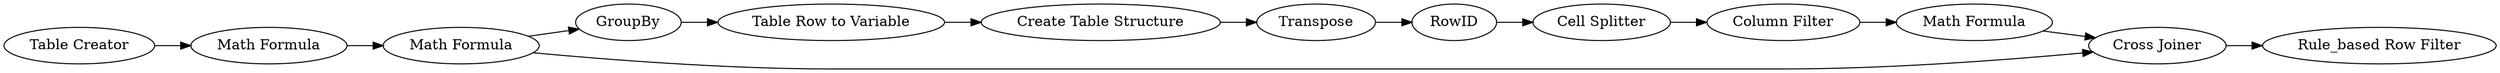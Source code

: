 digraph {
	"-120014299479389186_1" [label="Table Creator"]
	"-120014299479389186_9" [label=RowID]
	"-120014299479389186_13" [label="Rule_based Row Filter"]
	"-120014299479389186_3" [label="Math Formula"]
	"-120014299479389186_4" [label=GroupBy]
	"-120014299479389186_6" [label="Table Row to Variable"]
	"-120014299479389186_10" [label="Cell Splitter"]
	"-120014299479389186_14" [label="Math Formula"]
	"-120014299479389186_12" [label="Cross Joiner"]
	"-120014299479389186_2" [label="Math Formula"]
	"-120014299479389186_11" [label="Column Filter"]
	"-120014299479389186_8" [label=Transpose]
	"-120014299479389186_7" [label="Create Table Structure"]
	"-120014299479389186_12" -> "-120014299479389186_13"
	"-120014299479389186_4" -> "-120014299479389186_6"
	"-120014299479389186_3" -> "-120014299479389186_4"
	"-120014299479389186_2" -> "-120014299479389186_3"
	"-120014299479389186_9" -> "-120014299479389186_10"
	"-120014299479389186_10" -> "-120014299479389186_11"
	"-120014299479389186_6" -> "-120014299479389186_7"
	"-120014299479389186_11" -> "-120014299479389186_14"
	"-120014299479389186_1" -> "-120014299479389186_2"
	"-120014299479389186_3" -> "-120014299479389186_12"
	"-120014299479389186_14" -> "-120014299479389186_12"
	"-120014299479389186_8" -> "-120014299479389186_9"
	"-120014299479389186_7" -> "-120014299479389186_8"
	rankdir=LR
}
